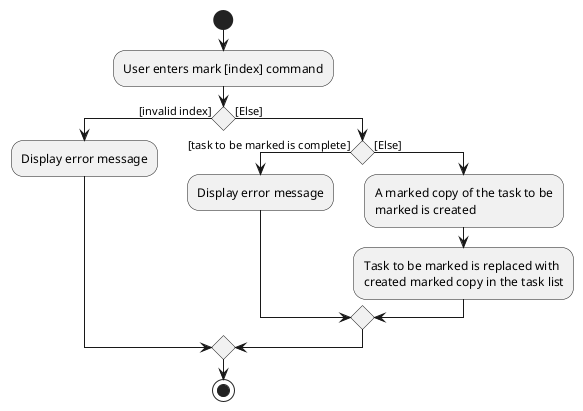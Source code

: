 @startuml
start
:User enters mark [index] command;

if () then ([invalid index])
    :Display error message;
else ([Else])
    if() then ([task to be marked is complete])
        :Display error message;
    else ([Else])
        :A marked copy of the task to be
        marked is created;
        :Task to be marked is replaced with
        created marked copy in the task list;
    endif
endif

stop
@enduml